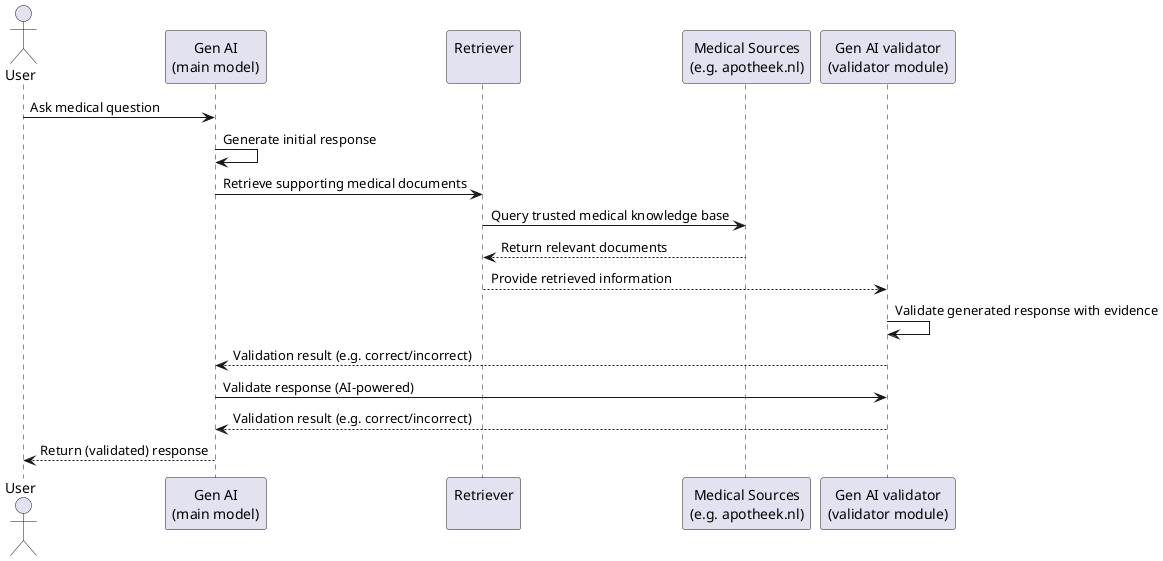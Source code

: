 @startuml
actor User
participant "Gen AI\n(main model)" as GenAI
participant "Retriever\n" as RAG
participant "Medical Sources\n(e.g. apotheek.nl)" as Sources
participant "Gen AI validator\n(validator module)" as RAG_AI


User -> GenAI : Ask medical question
GenAI -> GenAI : Generate initial response
GenAI -> RAG : Retrieve supporting medical documents
RAG -> Sources : Query trusted medical knowledge base
Sources --> RAG : Return relevant documents
RAG --> RAG_AI : Provide retrieved information
RAG_AI -> RAG_AI : Validate generated response with evidence
RAG_AI --> GenAI : Validation result (e.g. correct/incorrect)
GenAI -> RAG_AI : Validate response (AI-powered)
RAG_AI --> GenAI : Validation result (e.g. correct/incorrect)
GenAI --> User : Return (validated) response
@enduml
